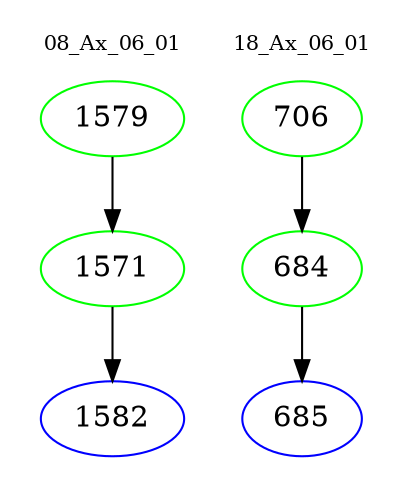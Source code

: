 digraph{
subgraph cluster_0 {
color = white
label = "08_Ax_06_01";
fontsize=10;
T0_1579 [label="1579", color="green"]
T0_1579 -> T0_1571 [color="black"]
T0_1571 [label="1571", color="green"]
T0_1571 -> T0_1582 [color="black"]
T0_1582 [label="1582", color="blue"]
}
subgraph cluster_1 {
color = white
label = "18_Ax_06_01";
fontsize=10;
T1_706 [label="706", color="green"]
T1_706 -> T1_684 [color="black"]
T1_684 [label="684", color="green"]
T1_684 -> T1_685 [color="black"]
T1_685 [label="685", color="blue"]
}
}

